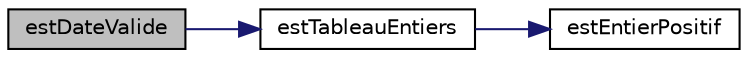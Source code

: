 digraph "estDateValide"
{
 // LATEX_PDF_SIZE
  edge [fontname="Helvetica",fontsize="10",labelfontname="Helvetica",labelfontsize="10"];
  node [fontname="Helvetica",fontsize="10",shape=record];
  rankdir="LR";
  Node9 [label="estDateValide",height=0.2,width=0.4,color="black", fillcolor="grey75", style="filled", fontcolor="black",tooltip=" "];
  Node9 -> Node10 [color="midnightblue",fontsize="10",style="solid",fontname="Helvetica"];
  Node10 [label="estTableauEntiers",height=0.2,width=0.4,color="black", fillcolor="white", style="filled",URL="$fct_8inc_8php.html#a464609600321021614adc67242caff02",tooltip=" "];
  Node10 -> Node11 [color="midnightblue",fontsize="10",style="solid",fontname="Helvetica"];
  Node11 [label="estEntierPositif",height=0.2,width=0.4,color="black", fillcolor="white", style="filled",URL="$fct_8inc_8php.html#a5891ac42bd25b5bb5a9427174f8eb15f",tooltip=" "];
}
